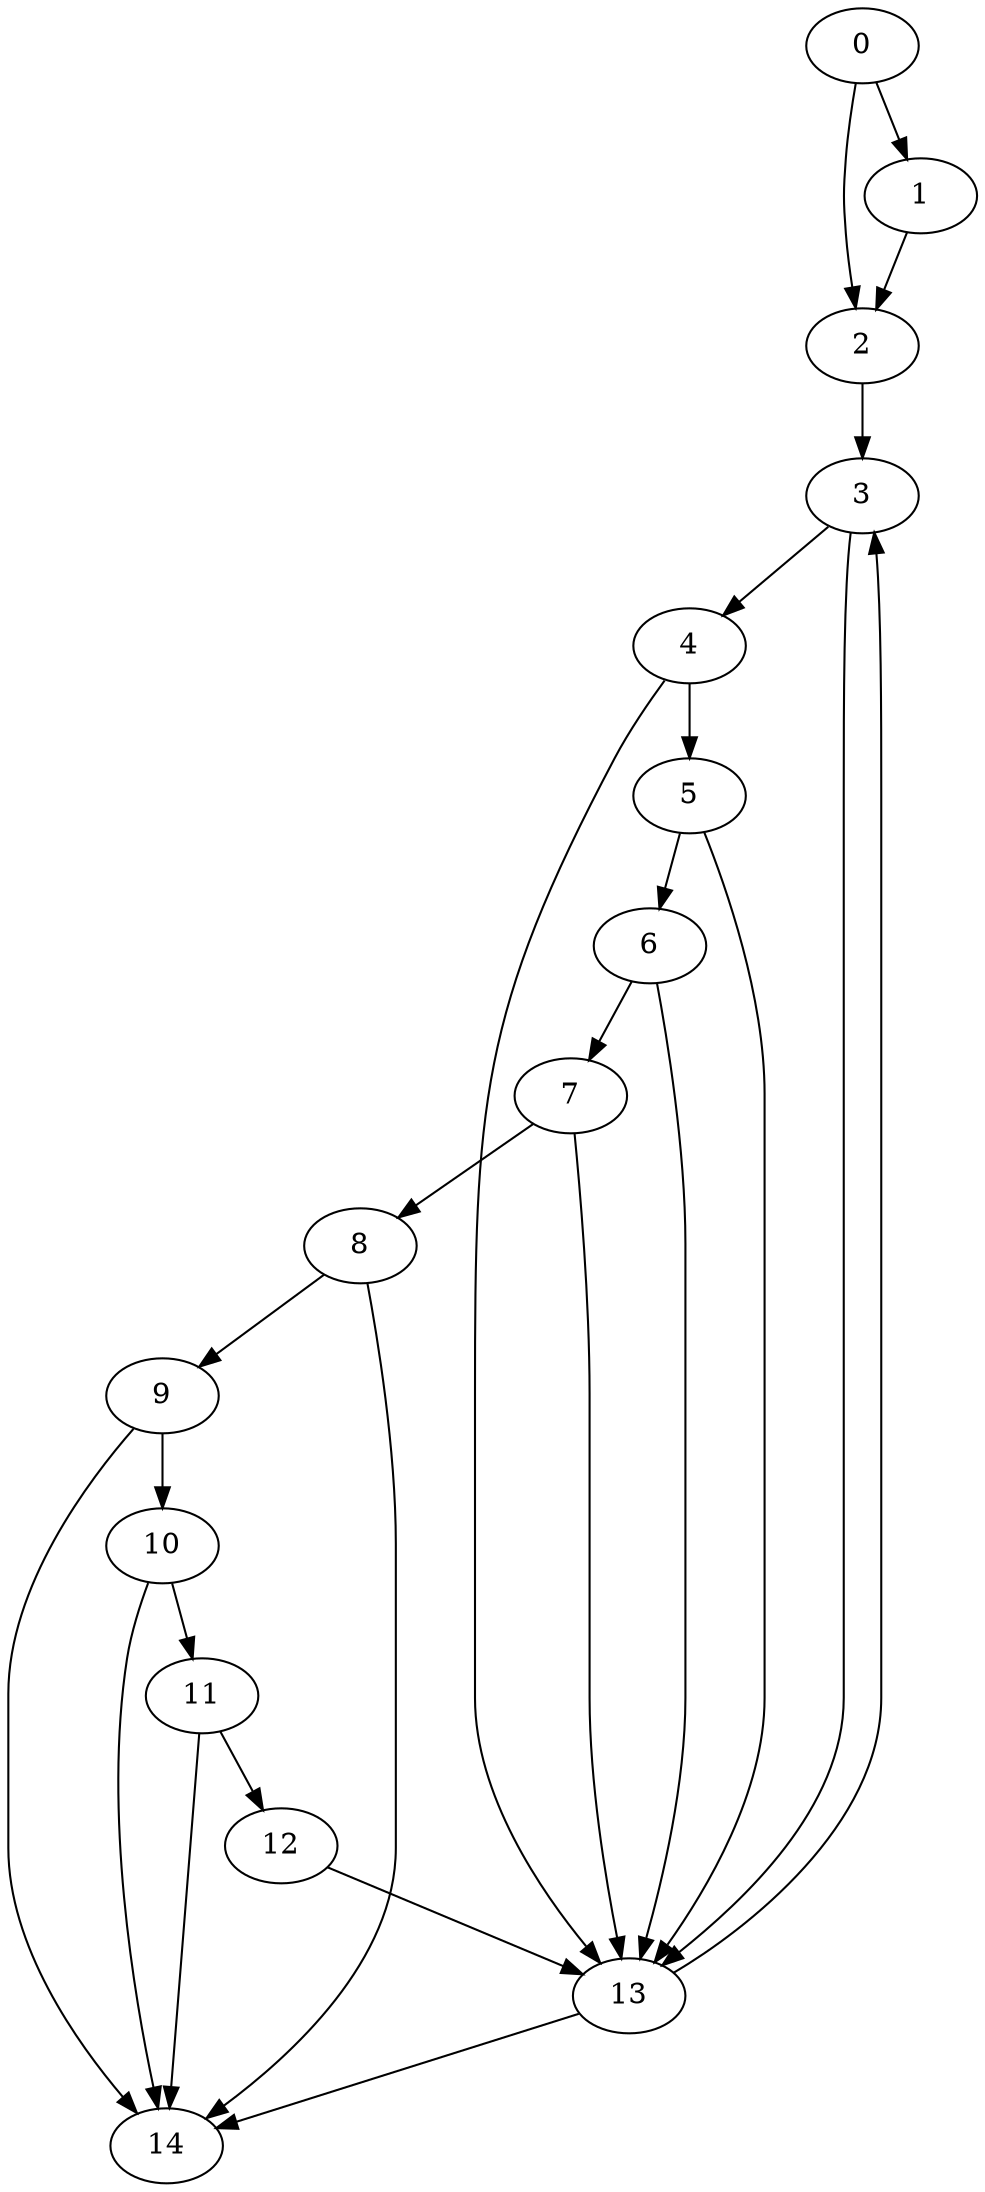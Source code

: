 digraph {
	0
	1
	2
	3
	4
	5
	6
	7
	8
	9
	10
	11
	12
	13
	14
	3 -> 4
	9 -> 10
	5 -> 6
	10 -> 11
	11 -> 12
	3 -> 13
	4 -> 13
	5 -> 13
	6 -> 13
	7 -> 13
	12 -> 13
	0 -> 1
	1 -> 2
	0 -> 2
	8 -> 14
	9 -> 14
	10 -> 14
	11 -> 14
	13 -> 14
	2 -> 3
	13 -> 3
	4 -> 5
	6 -> 7
	7 -> 8
	8 -> 9
}
